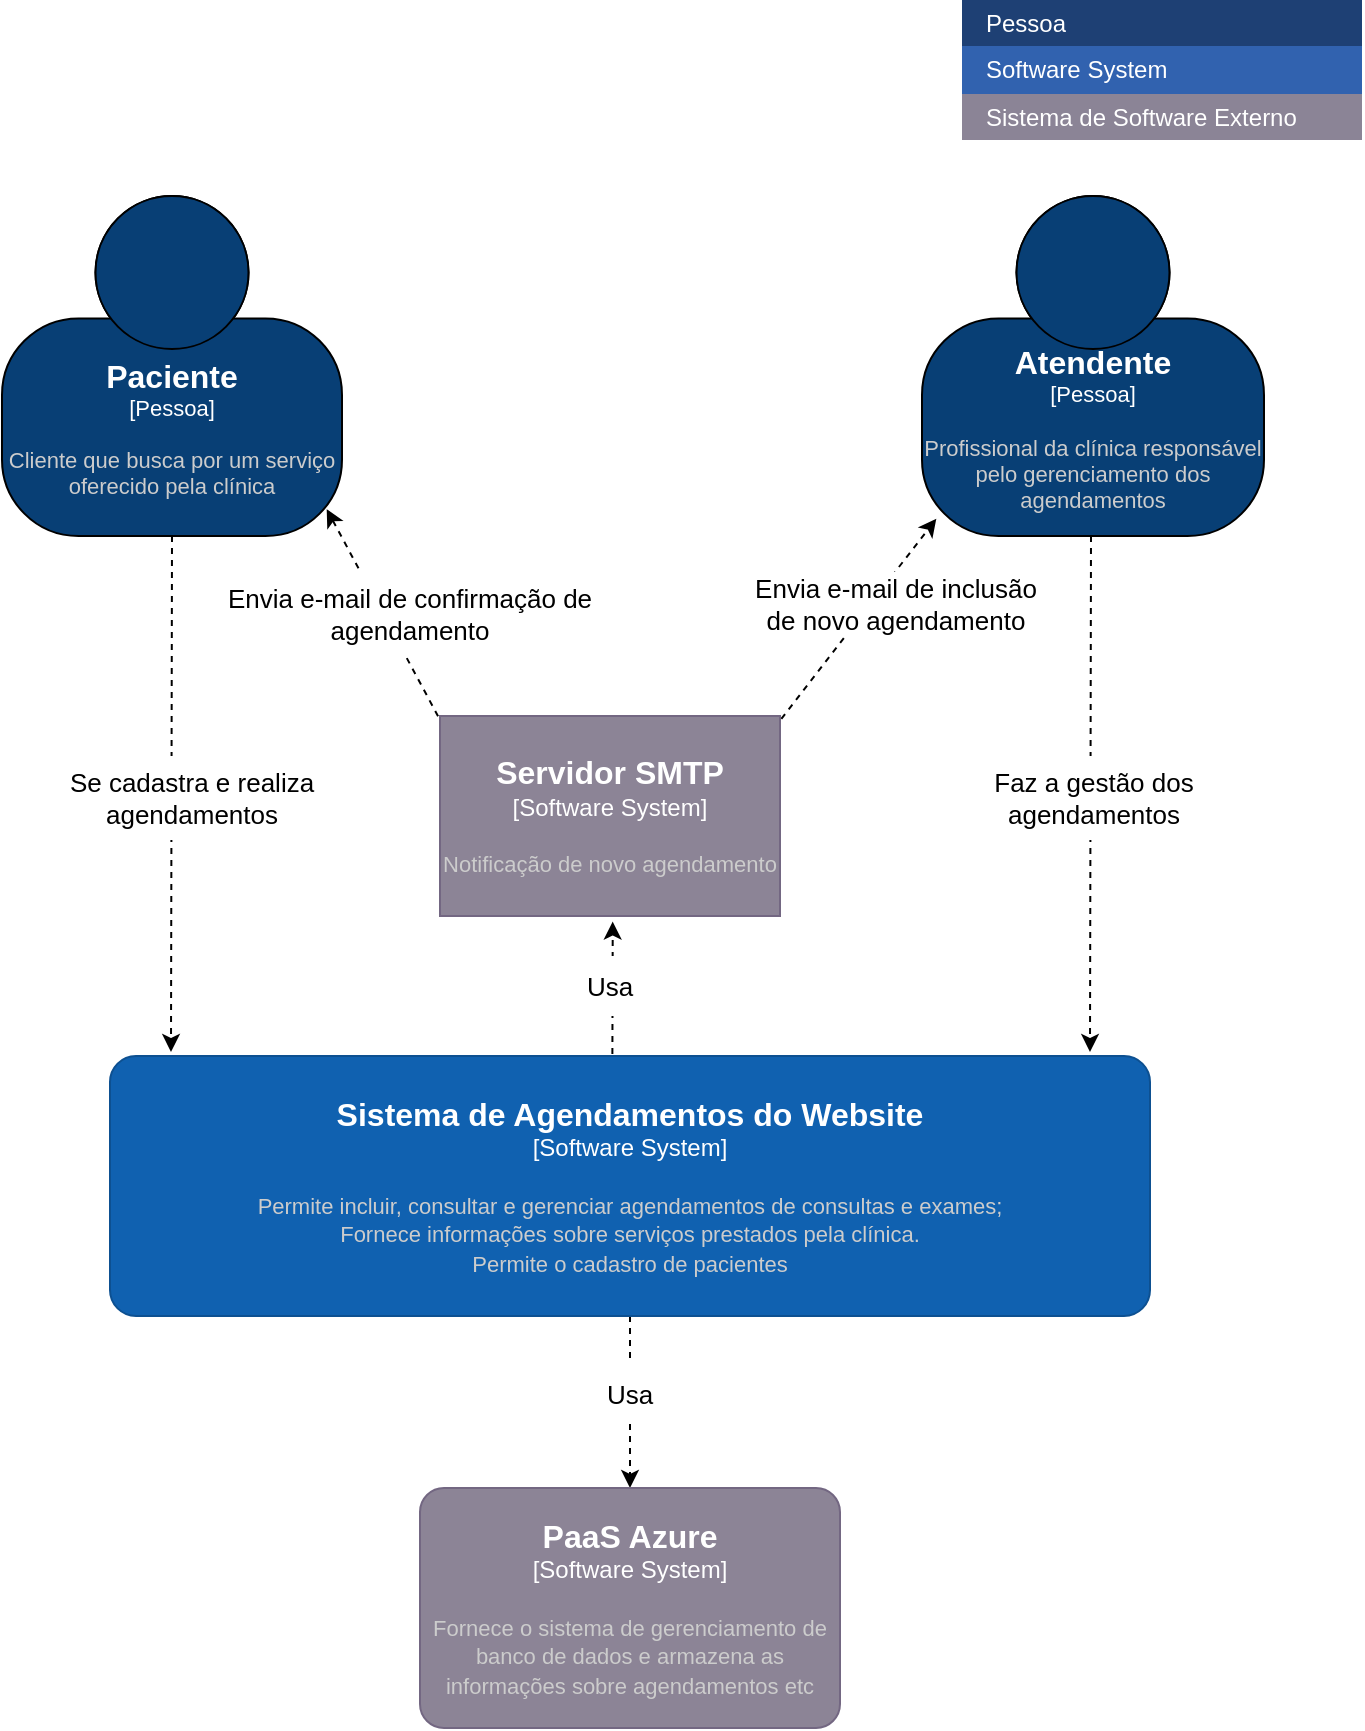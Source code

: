 <mxfile version="20.0.4" type="github">
  <diagram id="Q1V-Jw__R6L5NSLF_A9d" name="Page-1">
    <mxGraphModel dx="1483" dy="770" grid="1" gridSize="10" guides="1" tooltips="1" connect="1" arrows="1" fold="1" page="1" pageScale="1" pageWidth="827" pageHeight="1169" background="none" math="0" shadow="0">
      <root>
        <mxCell id="0" />
        <mxCell id="1" parent="0" />
        <object c4Name="Paciente" c4Type="Pessoa" c4Description="Cliente que busca por um serviço oferecido pela clínica" label="&lt;font style=&quot;font-size: 16px&quot;&gt;&lt;b&gt;%c4Name%&lt;/b&gt;&lt;/font&gt;&lt;div&gt;[%c4Type%]&lt;/div&gt;&lt;br&gt;&lt;div&gt;&lt;font style=&quot;font-size: 11px&quot;&gt;&lt;font color=&quot;#cccccc&quot;&gt;%c4Description%&lt;/font&gt;&lt;/div&gt;" placeholders="1" id="1V77l1XG5CJiXJusagum-1">
          <mxCell style="html=1;fontSize=11;dashed=0;whitespace=wrap;fillColor=#083F75;strokeColor=default;fontColor=#ffffff;shape=mxgraph.c4.person2;align=center;metaEdit=1;points=[[0.5,0,0],[1,0.5,0],[1,0.75,0],[0.75,1,0],[0.5,1,0],[0.25,1,0],[0,0.75,0],[0,0.5,0]];resizable=1;gradientColor=none;shadow=0;sketch=0;verticalAlign=middle;whiteSpace=wrap;" parent="1" vertex="1">
            <mxGeometry x="110" y="120" width="170" height="170" as="geometry" />
          </mxCell>
        </object>
        <mxCell id="1V77l1XG5CJiXJusagum-7" value="" style="shape=table;html=1;whiteSpace=wrap;startSize=0;container=1;collapsible=0;childLayout=tableLayout;fillColor=none;align=left;spacingLeft=10;strokeColor=none;rounded=1;arcSize=11;fontColor=#FFFFFF;resizable=1;points=[[0.25,0,0],[0.5,0,0],[0.75,0,0],[1,0.25,0],[1,0.5,0],[1,0.75,0],[0.75,1,0],[0.5,1,0],[0.25,1,0],[0,0.75,0],[0,0.5,0],[0,0.25,0]];" parent="1" vertex="1">
          <mxGeometry x="590" y="22" width="200" height="70" as="geometry" />
        </mxCell>
        <mxCell id="1V77l1XG5CJiXJusagum-8" value="Pessoa" style="shape=partialRectangle;html=1;whiteSpace=wrap;connectable=0;fillColor=#1E4074;top=0;left=0;bottom=0;right=0;overflow=hidden;pointerEvents=1;align=left;spacingLeft=10;strokeColor=none;fontColor=#FFFFFF;" parent="1V77l1XG5CJiXJusagum-7" vertex="1">
          <mxGeometry width="200" height="23" as="geometry" />
        </mxCell>
        <mxCell id="1V77l1XG5CJiXJusagum-9" value="Software System" style="shape=partialRectangle;html=1;whiteSpace=wrap;connectable=0;fillColor=#3162AF;top=0;left=0;bottom=0;right=0;overflow=hidden;pointerEvents=1;align=left;spacingLeft=10;fontColor=#FFFFFF;" parent="1V77l1XG5CJiXJusagum-7" vertex="1">
          <mxGeometry y="23" width="200" height="24" as="geometry" />
        </mxCell>
        <mxCell id="1V77l1XG5CJiXJusagum-13" value="Sistema de Software Externo" style="shape=partialRectangle;html=1;whiteSpace=wrap;connectable=0;fillColor=#8B8496;top=0;left=0;bottom=0;right=0;overflow=hidden;pointerEvents=1;align=left;spacingLeft=10;fontColor=#FFFFFF;" parent="1V77l1XG5CJiXJusagum-7" vertex="1">
          <mxGeometry y="47" width="200" height="23" as="geometry" />
        </mxCell>
        <object c4Name="Atendente" c4Type="Pessoa" c4Description="Profissional da clínica responsável pelo gerenciamento dos agendamentos" label="&lt;font style=&quot;font-size: 16px&quot;&gt;&lt;b&gt;%c4Name%&lt;/b&gt;&lt;/font&gt;&lt;div&gt;[%c4Type%]&lt;/div&gt;&lt;br&gt;&lt;div&gt;&lt;font style=&quot;font-size: 11px&quot;&gt;&lt;font color=&quot;#cccccc&quot;&gt;%c4Description%&lt;/font&gt;&lt;/div&gt;" placeholders="1" id="1V77l1XG5CJiXJusagum-16">
          <mxCell style="html=1;fontSize=11;dashed=0;whitespace=wrap;fillColor=#083F75;strokeColor=default;fontColor=#ffffff;shape=mxgraph.c4.person2;align=center;metaEdit=1;points=[[0.5,0,0],[1,0.5,0],[1,0.75,0],[0.75,1,0],[0.5,1,0],[0.25,1,0],[0,0.75,0],[0,0.5,0]];resizable=1;gradientColor=none;shadow=0;sketch=0;verticalAlign=middle;whiteSpace=wrap;" parent="1" vertex="1">
            <mxGeometry x="570" y="120" width="171" height="170" as="geometry" />
          </mxCell>
        </object>
        <mxCell id="LTTOYLM5GG66fhNWHR1t-49" style="edgeStyle=none;rounded=0;sketch=0;orthogonalLoop=1;jettySize=auto;html=1;entryX=0.561;entryY=1.038;entryDx=0;entryDy=0;entryPerimeter=0;dashed=1;fontSize=13;" edge="1" parent="1">
          <mxGeometry relative="1" as="geometry">
            <mxPoint x="415.189" y="549" as="sourcePoint" />
            <mxPoint x="415.37" y="482.8" as="targetPoint" />
          </mxGeometry>
        </mxCell>
        <mxCell id="LTTOYLM5GG66fhNWHR1t-52" style="edgeStyle=none;rounded=0;sketch=0;orthogonalLoop=1;jettySize=auto;html=1;entryX=0.5;entryY=0;entryDx=0;entryDy=0;entryPerimeter=0;dashed=1;fontSize=13;" edge="1" parent="1" source="1V77l1XG5CJiXJusagum-18" target="1V77l1XG5CJiXJusagum-20">
          <mxGeometry relative="1" as="geometry" />
        </mxCell>
        <object c4Name="Sistema de Agendamentos do Website" c4Type="Software System" c4Description="Permite incluir, consultar e gerenciar agendamentos de consultas e exames;&#xa;Fornece informações sobre serviços prestados pela clínica. &#xa;Permite o cadastro de pacientes" label="&lt;font style=&quot;font-size: 16px&quot;&gt;&lt;b&gt;%c4Name%&lt;/b&gt;&lt;/font&gt;&lt;div&gt;[%c4Type%]&lt;/div&gt;&lt;br&gt;&lt;div&gt;&lt;font style=&quot;font-size: 11px&quot;&gt;&lt;font color=&quot;#cccccc&quot;&gt;%c4Description%&lt;/font&gt;&lt;/font&gt;&lt;/div&gt;" placeholders="1" id="1V77l1XG5CJiXJusagum-18">
          <mxCell style="rounded=1;whiteSpace=wrap;html=1;labelBackgroundColor=none;fillColor=#1061B0;fontColor=#ffffff;align=center;arcSize=10;strokeColor=#0D5091;metaEdit=1;resizable=1;points=[[0.25,0,0],[0.5,0,0],[0.75,0,0],[1,0.25,0],[1,0.5,0],[1,0.75,0],[0.75,1,0],[0.5,1,0],[0.25,1,0],[0,0.75,0],[0,0.5,0],[0,0.25,0]];shadow=0;sketch=0;labelBorderColor=none;" parent="1" vertex="1">
            <mxGeometry x="164" y="550" width="520" height="130" as="geometry" />
          </mxCell>
        </object>
        <mxCell id="LTTOYLM5GG66fhNWHR1t-42" style="rounded=0;sketch=0;orthogonalLoop=1;jettySize=auto;html=1;entryX=0.042;entryY=0.949;entryDx=0;entryDy=0;entryPerimeter=0;dashed=1;fontSize=13;exitX=1.004;exitY=0.014;exitDx=0;exitDy=0;exitPerimeter=0;" edge="1" parent="1" source="1V77l1XG5CJiXJusagum-19" target="1V77l1XG5CJiXJusagum-16">
          <mxGeometry relative="1" as="geometry">
            <mxPoint x="500" y="370" as="sourcePoint" />
          </mxGeometry>
        </mxCell>
        <mxCell id="LTTOYLM5GG66fhNWHR1t-43" style="edgeStyle=none;rounded=0;sketch=0;orthogonalLoop=1;jettySize=auto;html=1;entryX=0.955;entryY=0.921;entryDx=0;entryDy=0;entryPerimeter=0;dashed=1;fontSize=13;exitX=0.011;exitY=0.054;exitDx=0;exitDy=0;exitPerimeter=0;" edge="1" parent="1" source="1V77l1XG5CJiXJusagum-19" target="1V77l1XG5CJiXJusagum-1">
          <mxGeometry relative="1" as="geometry">
            <mxPoint x="330" y="390" as="sourcePoint" />
          </mxGeometry>
        </mxCell>
        <object placeholders="1" c4Name="Servidor SMTP" c4Type="Software System" c4Description="Notificação de novo agendamento" label="&lt;font style=&quot;font-size: 16px&quot;&gt;&lt;b&gt;%c4Name%&lt;/b&gt;&lt;/font&gt;&lt;div&gt;[%c4Type%]&lt;/div&gt;&lt;br&gt;&lt;div&gt;&lt;font style=&quot;font-size: 11px&quot;&gt;&lt;font color=&quot;#cccccc&quot;&gt;%c4Description%&lt;/font&gt;&lt;/div&gt;" id="1V77l1XG5CJiXJusagum-19">
          <mxCell style="rounded=1;whiteSpace=wrap;html=1;labelBackgroundColor=none;fillColor=#8C8496;fontColor=#ffffff;align=center;arcSize=0;strokeColor=#736782;metaEdit=1;resizable=1;points=[[0.25,0,0],[0.5,0,0],[0.75,0,0],[1,0.25,0],[1,0.5,0],[1,0.75,0],[0.75,1,0],[0.5,1,0],[0.25,1,0],[0,0.75,0],[0,0.5,0],[0,0.25,0]];shadow=0;labelBorderColor=none;sketch=0;glass=0;" parent="1" vertex="1">
            <mxGeometry x="329" y="380" width="170" height="100" as="geometry" />
          </mxCell>
        </object>
        <object placeholders="1" c4Name="PaaS Azure" c4Type="Software System" c4Description="Fornece o sistema de gerenciamento de banco de dados e armazena as informações sobre agendamentos etc" label="&lt;font style=&quot;font-size: 16px&quot;&gt;&lt;b&gt;%c4Name%&lt;/b&gt;&lt;/font&gt;&lt;div&gt;[%c4Type%]&lt;/div&gt;&lt;br&gt;&lt;div&gt;&lt;font style=&quot;font-size: 11px&quot;&gt;&lt;font color=&quot;#cccccc&quot;&gt;%c4Description%&lt;/font&gt;&lt;/div&gt;" id="1V77l1XG5CJiXJusagum-20">
          <mxCell style="rounded=1;whiteSpace=wrap;html=1;labelBackgroundColor=none;fillColor=#8C8496;fontColor=#ffffff;align=center;arcSize=10;strokeColor=#736782;metaEdit=1;resizable=1;points=[[0.25,0,0],[0.5,0,0],[0.75,0,0],[1,0.25,0],[1,0.5,0],[1,0.75,0],[0.75,1,0],[0.5,1,0],[0.25,1,0],[0,0.75,0],[0,0.5,0],[0,0.25,0]];shadow=0;labelBorderColor=none;sketch=0;" parent="1" vertex="1">
            <mxGeometry x="319" y="766" width="210" height="120" as="geometry" />
          </mxCell>
        </object>
        <mxCell id="LTTOYLM5GG66fhNWHR1t-36" value="" style="endArrow=classic;html=1;rounded=0;dashed=1;sketch=0;exitX=0.5;exitY=1;exitDx=0;exitDy=0;exitPerimeter=0;" edge="1" parent="1" source="1V77l1XG5CJiXJusagum-1">
          <mxGeometry width="50" height="50" relative="1" as="geometry">
            <mxPoint x="194.5" y="308" as="sourcePoint" />
            <mxPoint x="194.5" y="548" as="targetPoint" />
          </mxGeometry>
        </mxCell>
        <mxCell id="LTTOYLM5GG66fhNWHR1t-39" value="&lt;font style=&quot;font-size: 13px;&quot;&gt;Envia e-mail de confirmação de agendamento&lt;/font&gt;" style="text;html=1;align=center;verticalAlign=middle;whiteSpace=wrap;rounded=0;fillColor=#FFFFFF;strokeColor=none;dashed=1;" vertex="1" parent="1">
          <mxGeometry x="219" y="308" width="190" height="42" as="geometry" />
        </mxCell>
        <mxCell id="LTTOYLM5GG66fhNWHR1t-40" value="&lt;font style=&quot;font-size: 13px;&quot;&gt;Envia e-mail de inclusão de novo agendamento&lt;/font&gt;" style="text;html=1;align=center;verticalAlign=middle;whiteSpace=wrap;rounded=0;fillColor=#FFFFFF;strokeColor=none;dashed=1;" vertex="1" parent="1">
          <mxGeometry x="477" y="308" width="160" height="32" as="geometry" />
        </mxCell>
        <mxCell id="LTTOYLM5GG66fhNWHR1t-45" value="" style="endArrow=classic;html=1;rounded=0;dashed=1;sketch=0;exitX=0.5;exitY=1;exitDx=0;exitDy=0;exitPerimeter=0;" edge="1" parent="1">
          <mxGeometry width="50" height="50" relative="1" as="geometry">
            <mxPoint x="654.5" y="290" as="sourcePoint" />
            <mxPoint x="654" y="548" as="targetPoint" />
          </mxGeometry>
        </mxCell>
        <mxCell id="LTTOYLM5GG66fhNWHR1t-46" value="&lt;font style=&quot;font-size: 13px;&quot;&gt;Se cadastra e realiza agendamentos&lt;/font&gt;" style="text;html=1;align=center;verticalAlign=middle;whiteSpace=wrap;rounded=0;fillColor=#FFFFFF;strokeColor=none;dashed=1;" vertex="1" parent="1">
          <mxGeometry x="130" y="400" width="150" height="42" as="geometry" />
        </mxCell>
        <mxCell id="LTTOYLM5GG66fhNWHR1t-47" value="&lt;font style=&quot;font-size: 13px;&quot;&gt;Faz a gestão dos agendamentos&lt;/font&gt;" style="text;html=1;align=center;verticalAlign=middle;whiteSpace=wrap;rounded=0;fillColor=#FFFFFF;strokeColor=none;dashed=1;" vertex="1" parent="1">
          <mxGeometry x="580.5" y="400" width="150" height="42" as="geometry" />
        </mxCell>
        <mxCell id="LTTOYLM5GG66fhNWHR1t-50" value="&lt;font style=&quot;font-size: 13px;&quot;&gt;Usa&lt;/font&gt;" style="text;html=1;align=center;verticalAlign=middle;whiteSpace=wrap;rounded=0;fillColor=#FFFFFF;strokeColor=none;dashed=1;" vertex="1" parent="1">
          <mxGeometry x="394" y="500" width="40" height="30" as="geometry" />
        </mxCell>
        <mxCell id="LTTOYLM5GG66fhNWHR1t-51" value="&lt;font style=&quot;font-size: 13px;&quot;&gt;Usa&lt;/font&gt;" style="text;html=1;align=center;verticalAlign=middle;whiteSpace=wrap;rounded=0;fillColor=#FFFFFF;strokeColor=none;dashed=1;" vertex="1" parent="1">
          <mxGeometry x="404" y="704" width="40" height="30" as="geometry" />
        </mxCell>
      </root>
    </mxGraphModel>
  </diagram>
</mxfile>
